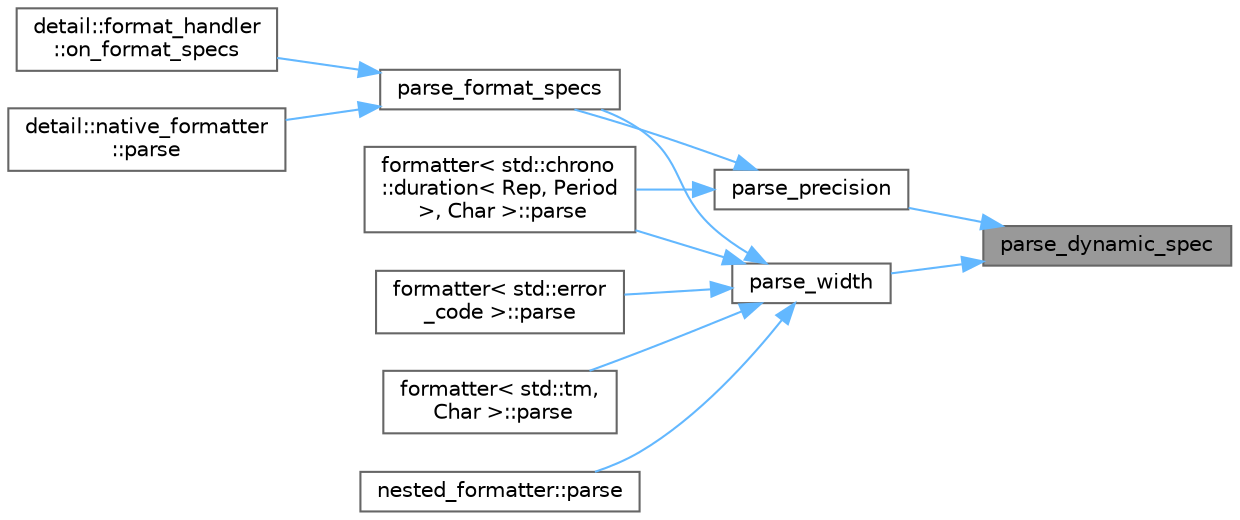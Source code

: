 digraph "parse_dynamic_spec"
{
 // LATEX_PDF_SIZE
  bgcolor="transparent";
  edge [fontname=Helvetica,fontsize=10,labelfontname=Helvetica,labelfontsize=10];
  node [fontname=Helvetica,fontsize=10,shape=box,height=0.2,width=0.4];
  rankdir="RL";
  Node1 [id="Node000001",label="parse_dynamic_spec",height=0.2,width=0.4,color="gray40", fillcolor="grey60", style="filled", fontcolor="black",tooltip=" "];
  Node1 -> Node2 [id="edge1_Node000001_Node000002",dir="back",color="steelblue1",style="solid",tooltip=" "];
  Node2 [id="Node000002",label="parse_precision",height=0.2,width=0.4,color="grey40", fillcolor="white", style="filled",URL="$namespacedetail.html#aa30d883ebd79f3b693b374ba219b114c",tooltip=" "];
  Node2 -> Node3 [id="edge2_Node000002_Node000003",dir="back",color="steelblue1",style="solid",tooltip=" "];
  Node3 [id="Node000003",label="formatter\< std::chrono\l::duration\< Rep, Period\l \>, Char \>::parse",height=0.2,width=0.4,color="grey40", fillcolor="white", style="filled",URL="$structformatter_3_01std_1_1chrono_1_1duration_3_01_rep_00_01_period_01_4_00_01_char_01_4.html#a8ab971982084b0d00677071064adc679",tooltip=" "];
  Node2 -> Node4 [id="edge3_Node000002_Node000004",dir="back",color="steelblue1",style="solid",tooltip=" "];
  Node4 [id="Node000004",label="parse_format_specs",height=0.2,width=0.4,color="grey40", fillcolor="white", style="filled",URL="$namespacedetail.html#af338c3cb0563c9ffc7bef93a3844d574",tooltip=" "];
  Node4 -> Node5 [id="edge4_Node000004_Node000005",dir="back",color="steelblue1",style="solid",tooltip=" "];
  Node5 [id="Node000005",label="detail::format_handler\l::on_format_specs",height=0.2,width=0.4,color="grey40", fillcolor="white", style="filled",URL="$structdetail_1_1format__handler.html#a2048d1eedae542c2e332e46fa85c656f",tooltip=" "];
  Node4 -> Node6 [id="edge5_Node000004_Node000006",dir="back",color="steelblue1",style="solid",tooltip=" "];
  Node6 [id="Node000006",label="detail::native_formatter\l::parse",height=0.2,width=0.4,color="grey40", fillcolor="white", style="filled",URL="$structdetail_1_1native__formatter.html#a8ab971982084b0d00677071064adc679",tooltip=" "];
  Node1 -> Node7 [id="edge6_Node000001_Node000007",dir="back",color="steelblue1",style="solid",tooltip=" "];
  Node7 [id="Node000007",label="parse_width",height=0.2,width=0.4,color="grey40", fillcolor="white", style="filled",URL="$namespacedetail.html#a334b0f8fc06598ec1cf5261b2195ce36",tooltip=" "];
  Node7 -> Node3 [id="edge7_Node000007_Node000003",dir="back",color="steelblue1",style="solid",tooltip=" "];
  Node7 -> Node8 [id="edge8_Node000007_Node000008",dir="back",color="steelblue1",style="solid",tooltip=" "];
  Node8 [id="Node000008",label="formatter\< std::error\l_code \>::parse",height=0.2,width=0.4,color="grey40", fillcolor="white", style="filled",URL="$structformatter_3_01std_1_1error__code_01_4.html#adea8f8d583f8596da890c2908cce214c",tooltip=" "];
  Node7 -> Node9 [id="edge9_Node000007_Node000009",dir="back",color="steelblue1",style="solid",tooltip=" "];
  Node9 [id="Node000009",label="formatter\< std::tm,\l Char \>::parse",height=0.2,width=0.4,color="grey40", fillcolor="white", style="filled",URL="$structformatter_3_01std_1_1tm_00_01_char_01_4.html#a8ab971982084b0d00677071064adc679",tooltip=" "];
  Node7 -> Node10 [id="edge10_Node000007_Node000010",dir="back",color="steelblue1",style="solid",tooltip=" "];
  Node10 [id="Node000010",label="nested_formatter::parse",height=0.2,width=0.4,color="grey40", fillcolor="white", style="filled",URL="$structnested__formatter.html#a8ab971982084b0d00677071064adc679",tooltip=" "];
  Node7 -> Node4 [id="edge11_Node000007_Node000004",dir="back",color="steelblue1",style="solid",tooltip=" "];
}
